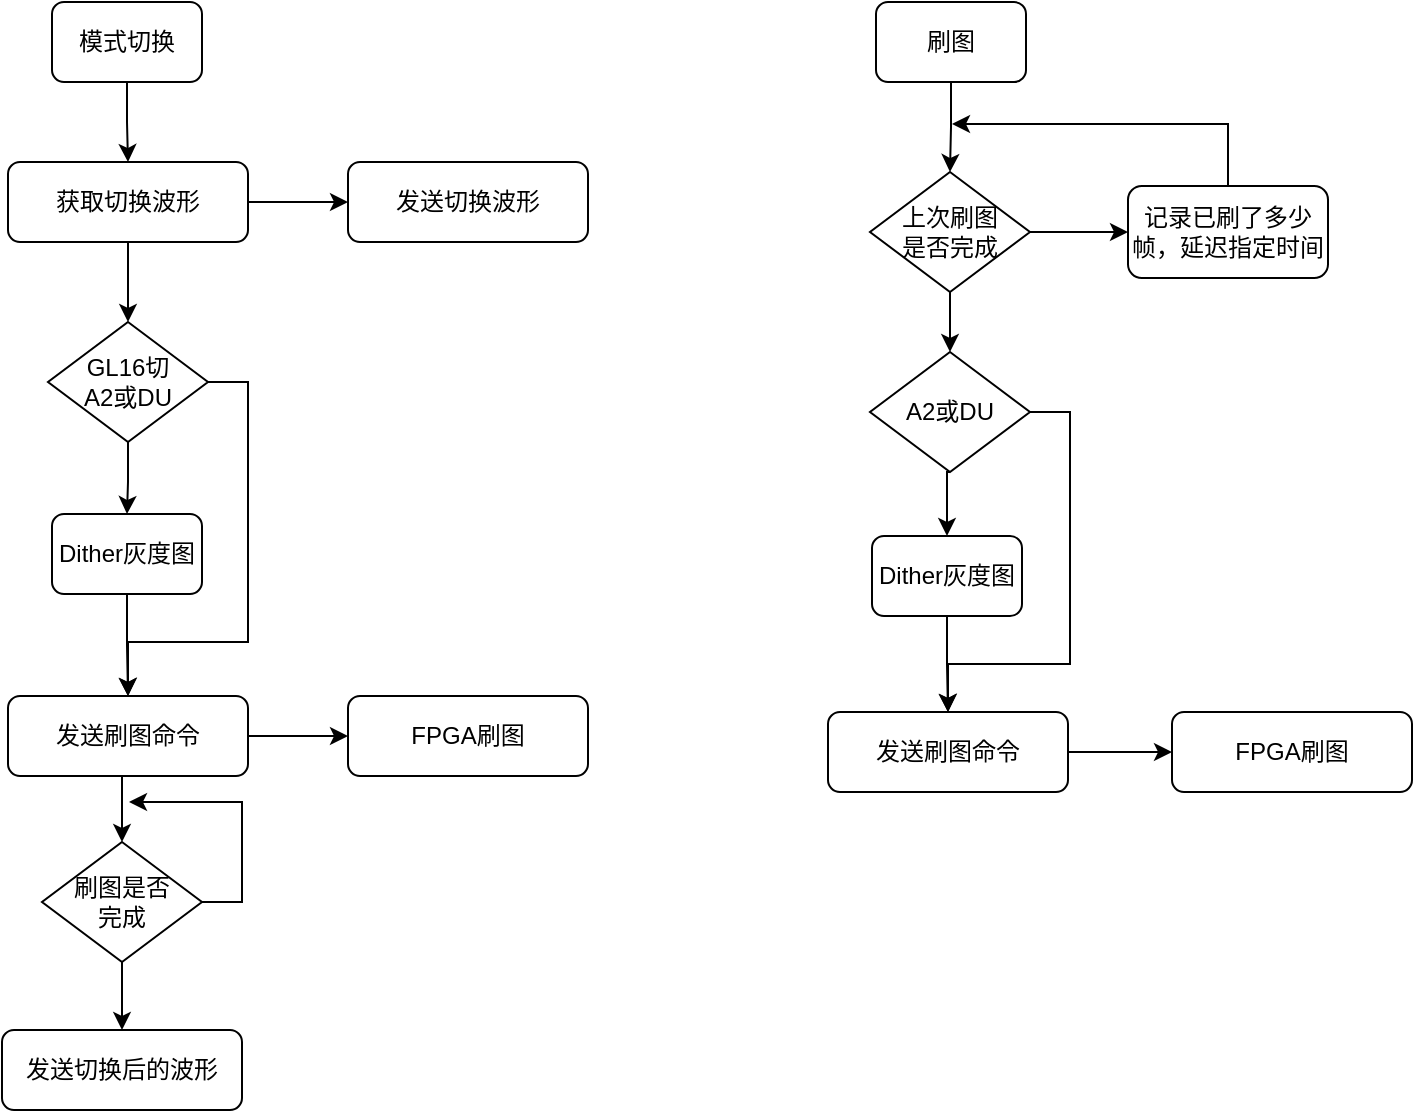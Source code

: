 <mxfile version="24.7.1" type="github">
  <diagram id="C5RBs43oDa-KdzZeNtuy" name="Page-1">
    <mxGraphModel dx="1378" dy="796" grid="1" gridSize="10" guides="1" tooltips="1" connect="1" arrows="1" fold="1" page="1" pageScale="1" pageWidth="827" pageHeight="1169" math="0" shadow="0">
      <root>
        <mxCell id="WIyWlLk6GJQsqaUBKTNV-0" />
        <mxCell id="WIyWlLk6GJQsqaUBKTNV-1" parent="WIyWlLk6GJQsqaUBKTNV-0" />
        <mxCell id="-GVNDicq8zcGFJ8YRAbc-1" value="" style="edgeStyle=orthogonalEdgeStyle;rounded=0;orthogonalLoop=1;jettySize=auto;html=1;" edge="1" parent="WIyWlLk6GJQsqaUBKTNV-1" source="WIyWlLk6GJQsqaUBKTNV-3" target="-GVNDicq8zcGFJ8YRAbc-0">
          <mxGeometry relative="1" as="geometry" />
        </mxCell>
        <mxCell id="WIyWlLk6GJQsqaUBKTNV-3" value="模式切换" style="rounded=1;whiteSpace=wrap;html=1;fontSize=12;glass=0;strokeWidth=1;shadow=0;" parent="WIyWlLk6GJQsqaUBKTNV-1" vertex="1">
          <mxGeometry x="182" y="80" width="75" height="40" as="geometry" />
        </mxCell>
        <mxCell id="-GVNDicq8zcGFJ8YRAbc-3" value="" style="edgeStyle=orthogonalEdgeStyle;rounded=0;orthogonalLoop=1;jettySize=auto;html=1;" edge="1" parent="WIyWlLk6GJQsqaUBKTNV-1" source="-GVNDicq8zcGFJ8YRAbc-0" target="-GVNDicq8zcGFJ8YRAbc-2">
          <mxGeometry relative="1" as="geometry" />
        </mxCell>
        <mxCell id="-GVNDicq8zcGFJ8YRAbc-12" style="edgeStyle=orthogonalEdgeStyle;rounded=0;orthogonalLoop=1;jettySize=auto;html=1;exitX=0.5;exitY=1;exitDx=0;exitDy=0;entryX=0.5;entryY=0;entryDx=0;entryDy=0;" edge="1" parent="WIyWlLk6GJQsqaUBKTNV-1" source="-GVNDicq8zcGFJ8YRAbc-0" target="-GVNDicq8zcGFJ8YRAbc-8">
          <mxGeometry relative="1" as="geometry" />
        </mxCell>
        <mxCell id="-GVNDicq8zcGFJ8YRAbc-0" value="获取切换波形" style="whiteSpace=wrap;html=1;rounded=1;glass=0;strokeWidth=1;shadow=0;" vertex="1" parent="WIyWlLk6GJQsqaUBKTNV-1">
          <mxGeometry x="160" y="160" width="120" height="40" as="geometry" />
        </mxCell>
        <mxCell id="-GVNDicq8zcGFJ8YRAbc-2" value="发送切换波形" style="whiteSpace=wrap;html=1;rounded=1;glass=0;strokeWidth=1;shadow=0;" vertex="1" parent="WIyWlLk6GJQsqaUBKTNV-1">
          <mxGeometry x="330" y="160" width="120" height="40" as="geometry" />
        </mxCell>
        <mxCell id="-GVNDicq8zcGFJ8YRAbc-16" style="edgeStyle=orthogonalEdgeStyle;rounded=0;orthogonalLoop=1;jettySize=auto;html=1;exitX=1;exitY=0.5;exitDx=0;exitDy=0;" edge="1" parent="WIyWlLk6GJQsqaUBKTNV-1" source="-GVNDicq8zcGFJ8YRAbc-4">
          <mxGeometry relative="1" as="geometry">
            <mxPoint x="330" y="447" as="targetPoint" />
          </mxGeometry>
        </mxCell>
        <mxCell id="-GVNDicq8zcGFJ8YRAbc-20" style="edgeStyle=orthogonalEdgeStyle;rounded=0;orthogonalLoop=1;jettySize=auto;html=1;exitX=0.5;exitY=1;exitDx=0;exitDy=0;entryX=0.5;entryY=0;entryDx=0;entryDy=0;" edge="1" parent="WIyWlLk6GJQsqaUBKTNV-1" source="-GVNDicq8zcGFJ8YRAbc-4" target="-GVNDicq8zcGFJ8YRAbc-19">
          <mxGeometry relative="1" as="geometry">
            <mxPoint x="220" y="480" as="targetPoint" />
          </mxGeometry>
        </mxCell>
        <mxCell id="-GVNDicq8zcGFJ8YRAbc-4" value="发送刷图命令" style="whiteSpace=wrap;html=1;rounded=1;glass=0;strokeWidth=1;shadow=0;" vertex="1" parent="WIyWlLk6GJQsqaUBKTNV-1">
          <mxGeometry x="160" y="427" width="120" height="40" as="geometry" />
        </mxCell>
        <mxCell id="-GVNDicq8zcGFJ8YRAbc-15" style="edgeStyle=orthogonalEdgeStyle;rounded=0;orthogonalLoop=1;jettySize=auto;html=1;exitX=1;exitY=0.5;exitDx=0;exitDy=0;entryX=0.5;entryY=0;entryDx=0;entryDy=0;" edge="1" parent="WIyWlLk6GJQsqaUBKTNV-1" source="-GVNDicq8zcGFJ8YRAbc-8" target="-GVNDicq8zcGFJ8YRAbc-4">
          <mxGeometry relative="1" as="geometry">
            <Array as="points">
              <mxPoint x="280" y="270" />
              <mxPoint x="280" y="400" />
              <mxPoint x="220" y="400" />
            </Array>
          </mxGeometry>
        </mxCell>
        <mxCell id="-GVNDicq8zcGFJ8YRAbc-8" value="GL16切&lt;div&gt;A2或DU&lt;/div&gt;" style="rhombus;whiteSpace=wrap;html=1;" vertex="1" parent="WIyWlLk6GJQsqaUBKTNV-1">
          <mxGeometry x="180" y="240" width="80" height="60" as="geometry" />
        </mxCell>
        <mxCell id="-GVNDicq8zcGFJ8YRAbc-13" value="" style="edgeStyle=orthogonalEdgeStyle;rounded=0;orthogonalLoop=1;jettySize=auto;html=1;exitX=0.5;exitY=1;exitDx=0;exitDy=0;" edge="1" parent="WIyWlLk6GJQsqaUBKTNV-1" source="-GVNDicq8zcGFJ8YRAbc-8" target="-GVNDicq8zcGFJ8YRAbc-11">
          <mxGeometry relative="1" as="geometry">
            <mxPoint x="220" y="420" as="targetPoint" />
            <mxPoint x="220" y="300" as="sourcePoint" />
          </mxGeometry>
        </mxCell>
        <mxCell id="-GVNDicq8zcGFJ8YRAbc-14" style="edgeStyle=orthogonalEdgeStyle;rounded=0;orthogonalLoop=1;jettySize=auto;html=1;exitX=0.5;exitY=1;exitDx=0;exitDy=0;entryX=0.5;entryY=0;entryDx=0;entryDy=0;" edge="1" parent="WIyWlLk6GJQsqaUBKTNV-1" source="-GVNDicq8zcGFJ8YRAbc-11" target="-GVNDicq8zcGFJ8YRAbc-4">
          <mxGeometry relative="1" as="geometry" />
        </mxCell>
        <mxCell id="-GVNDicq8zcGFJ8YRAbc-11" value="Dither灰度图" style="rounded=1;whiteSpace=wrap;html=1;fontSize=12;glass=0;strokeWidth=1;shadow=0;" vertex="1" parent="WIyWlLk6GJQsqaUBKTNV-1">
          <mxGeometry x="182" y="336" width="75" height="40" as="geometry" />
        </mxCell>
        <mxCell id="-GVNDicq8zcGFJ8YRAbc-17" value="FPGA刷图" style="whiteSpace=wrap;html=1;rounded=1;glass=0;strokeWidth=1;shadow=0;" vertex="1" parent="WIyWlLk6GJQsqaUBKTNV-1">
          <mxGeometry x="330" y="427" width="120" height="40" as="geometry" />
        </mxCell>
        <mxCell id="-GVNDicq8zcGFJ8YRAbc-25" style="edgeStyle=orthogonalEdgeStyle;rounded=0;orthogonalLoop=1;jettySize=auto;html=1;exitX=0.5;exitY=1;exitDx=0;exitDy=0;entryX=0.5;entryY=0;entryDx=0;entryDy=0;" edge="1" parent="WIyWlLk6GJQsqaUBKTNV-1" source="-GVNDicq8zcGFJ8YRAbc-19" target="-GVNDicq8zcGFJ8YRAbc-23">
          <mxGeometry relative="1" as="geometry" />
        </mxCell>
        <mxCell id="-GVNDicq8zcGFJ8YRAbc-26" style="edgeStyle=orthogonalEdgeStyle;rounded=0;orthogonalLoop=1;jettySize=auto;html=1;exitX=1;exitY=0.5;exitDx=0;exitDy=0;" edge="1" parent="WIyWlLk6GJQsqaUBKTNV-1" source="-GVNDicq8zcGFJ8YRAbc-19">
          <mxGeometry relative="1" as="geometry">
            <mxPoint x="220" y="480" as="targetPoint" />
          </mxGeometry>
        </mxCell>
        <mxCell id="-GVNDicq8zcGFJ8YRAbc-19" value="刷图是否&lt;div&gt;完成&lt;/div&gt;" style="rhombus;whiteSpace=wrap;html=1;" vertex="1" parent="WIyWlLk6GJQsqaUBKTNV-1">
          <mxGeometry x="177" y="500" width="80" height="60" as="geometry" />
        </mxCell>
        <mxCell id="-GVNDicq8zcGFJ8YRAbc-23" value="发送切换后的波形" style="whiteSpace=wrap;html=1;rounded=1;glass=0;strokeWidth=1;shadow=0;" vertex="1" parent="WIyWlLk6GJQsqaUBKTNV-1">
          <mxGeometry x="157" y="594" width="120" height="40" as="geometry" />
        </mxCell>
        <mxCell id="-GVNDicq8zcGFJ8YRAbc-29" style="edgeStyle=orthogonalEdgeStyle;rounded=0;orthogonalLoop=1;jettySize=auto;html=1;exitX=0.5;exitY=1;exitDx=0;exitDy=0;entryX=0.5;entryY=0;entryDx=0;entryDy=0;" edge="1" parent="WIyWlLk6GJQsqaUBKTNV-1" source="-GVNDicq8zcGFJ8YRAbc-27" target="-GVNDicq8zcGFJ8YRAbc-28">
          <mxGeometry relative="1" as="geometry" />
        </mxCell>
        <mxCell id="-GVNDicq8zcGFJ8YRAbc-27" value="刷图" style="rounded=1;whiteSpace=wrap;html=1;fontSize=12;glass=0;strokeWidth=1;shadow=0;" vertex="1" parent="WIyWlLk6GJQsqaUBKTNV-1">
          <mxGeometry x="594" y="80" width="75" height="40" as="geometry" />
        </mxCell>
        <mxCell id="-GVNDicq8zcGFJ8YRAbc-30" style="edgeStyle=orthogonalEdgeStyle;rounded=0;orthogonalLoop=1;jettySize=auto;html=1;exitX=1;exitY=0.5;exitDx=0;exitDy=0;entryX=0;entryY=0.5;entryDx=0;entryDy=0;" edge="1" parent="WIyWlLk6GJQsqaUBKTNV-1" source="-GVNDicq8zcGFJ8YRAbc-28" target="-GVNDicq8zcGFJ8YRAbc-31">
          <mxGeometry relative="1" as="geometry">
            <mxPoint x="732" y="195" as="targetPoint" />
          </mxGeometry>
        </mxCell>
        <mxCell id="-GVNDicq8zcGFJ8YRAbc-42" style="edgeStyle=orthogonalEdgeStyle;rounded=0;orthogonalLoop=1;jettySize=auto;html=1;exitX=0.5;exitY=1;exitDx=0;exitDy=0;entryX=0.5;entryY=0;entryDx=0;entryDy=0;" edge="1" parent="WIyWlLk6GJQsqaUBKTNV-1" source="-GVNDicq8zcGFJ8YRAbc-28" target="-GVNDicq8zcGFJ8YRAbc-40">
          <mxGeometry relative="1" as="geometry" />
        </mxCell>
        <mxCell id="-GVNDicq8zcGFJ8YRAbc-28" value="上次刷图&lt;div&gt;是否完成&lt;/div&gt;" style="rhombus;whiteSpace=wrap;html=1;" vertex="1" parent="WIyWlLk6GJQsqaUBKTNV-1">
          <mxGeometry x="591" y="165" width="80" height="60" as="geometry" />
        </mxCell>
        <mxCell id="-GVNDicq8zcGFJ8YRAbc-39" style="edgeStyle=orthogonalEdgeStyle;rounded=0;orthogonalLoop=1;jettySize=auto;html=1;exitX=0.5;exitY=0;exitDx=0;exitDy=0;" edge="1" parent="WIyWlLk6GJQsqaUBKTNV-1" source="-GVNDicq8zcGFJ8YRAbc-31">
          <mxGeometry relative="1" as="geometry">
            <mxPoint x="632" y="141" as="targetPoint" />
            <Array as="points">
              <mxPoint x="770" y="141" />
            </Array>
          </mxGeometry>
        </mxCell>
        <mxCell id="-GVNDicq8zcGFJ8YRAbc-31" value="记录已刷了多少帧，延迟指定时间" style="rounded=1;whiteSpace=wrap;html=1;fontSize=12;glass=0;strokeWidth=1;shadow=0;" vertex="1" parent="WIyWlLk6GJQsqaUBKTNV-1">
          <mxGeometry x="720" y="172" width="100" height="46" as="geometry" />
        </mxCell>
        <mxCell id="-GVNDicq8zcGFJ8YRAbc-43" style="edgeStyle=orthogonalEdgeStyle;rounded=0;orthogonalLoop=1;jettySize=auto;html=1;exitX=0.5;exitY=1;exitDx=0;exitDy=0;entryX=0.5;entryY=0;entryDx=0;entryDy=0;" edge="1" parent="WIyWlLk6GJQsqaUBKTNV-1" source="-GVNDicq8zcGFJ8YRAbc-40" target="-GVNDicq8zcGFJ8YRAbc-41">
          <mxGeometry relative="1" as="geometry" />
        </mxCell>
        <mxCell id="-GVNDicq8zcGFJ8YRAbc-49" style="edgeStyle=orthogonalEdgeStyle;rounded=0;orthogonalLoop=1;jettySize=auto;html=1;exitX=1;exitY=0.5;exitDx=0;exitDy=0;entryX=0.5;entryY=0;entryDx=0;entryDy=0;" edge="1" parent="WIyWlLk6GJQsqaUBKTNV-1" source="-GVNDicq8zcGFJ8YRAbc-40" target="-GVNDicq8zcGFJ8YRAbc-44">
          <mxGeometry relative="1" as="geometry">
            <Array as="points">
              <mxPoint x="691" y="285" />
              <mxPoint x="691" y="411" />
              <mxPoint x="630" y="411" />
            </Array>
          </mxGeometry>
        </mxCell>
        <mxCell id="-GVNDicq8zcGFJ8YRAbc-40" value="&lt;span style=&quot;background-color: initial;&quot;&gt;A2或DU&lt;/span&gt;" style="rhombus;whiteSpace=wrap;html=1;" vertex="1" parent="WIyWlLk6GJQsqaUBKTNV-1">
          <mxGeometry x="591" y="255" width="80" height="60" as="geometry" />
        </mxCell>
        <mxCell id="-GVNDicq8zcGFJ8YRAbc-45" style="edgeStyle=orthogonalEdgeStyle;rounded=0;orthogonalLoop=1;jettySize=auto;html=1;exitX=0.5;exitY=1;exitDx=0;exitDy=0;entryX=0.5;entryY=0;entryDx=0;entryDy=0;" edge="1" parent="WIyWlLk6GJQsqaUBKTNV-1" source="-GVNDicq8zcGFJ8YRAbc-41" target="-GVNDicq8zcGFJ8YRAbc-44">
          <mxGeometry relative="1" as="geometry" />
        </mxCell>
        <mxCell id="-GVNDicq8zcGFJ8YRAbc-41" value="Dither灰度图" style="rounded=1;whiteSpace=wrap;html=1;fontSize=12;glass=0;strokeWidth=1;shadow=0;" vertex="1" parent="WIyWlLk6GJQsqaUBKTNV-1">
          <mxGeometry x="592" y="347" width="75" height="40" as="geometry" />
        </mxCell>
        <mxCell id="-GVNDicq8zcGFJ8YRAbc-51" style="edgeStyle=orthogonalEdgeStyle;rounded=0;orthogonalLoop=1;jettySize=auto;html=1;exitX=1;exitY=0.5;exitDx=0;exitDy=0;entryX=0;entryY=0.5;entryDx=0;entryDy=0;" edge="1" parent="WIyWlLk6GJQsqaUBKTNV-1" source="-GVNDicq8zcGFJ8YRAbc-44" target="-GVNDicq8zcGFJ8YRAbc-50">
          <mxGeometry relative="1" as="geometry" />
        </mxCell>
        <mxCell id="-GVNDicq8zcGFJ8YRAbc-44" value="发送刷图命令" style="whiteSpace=wrap;html=1;rounded=1;glass=0;strokeWidth=1;shadow=0;" vertex="1" parent="WIyWlLk6GJQsqaUBKTNV-1">
          <mxGeometry x="570" y="435" width="120" height="40" as="geometry" />
        </mxCell>
        <mxCell id="-GVNDicq8zcGFJ8YRAbc-50" value="FPGA刷图" style="whiteSpace=wrap;html=1;rounded=1;glass=0;strokeWidth=1;shadow=0;" vertex="1" parent="WIyWlLk6GJQsqaUBKTNV-1">
          <mxGeometry x="742" y="435" width="120" height="40" as="geometry" />
        </mxCell>
      </root>
    </mxGraphModel>
  </diagram>
</mxfile>
